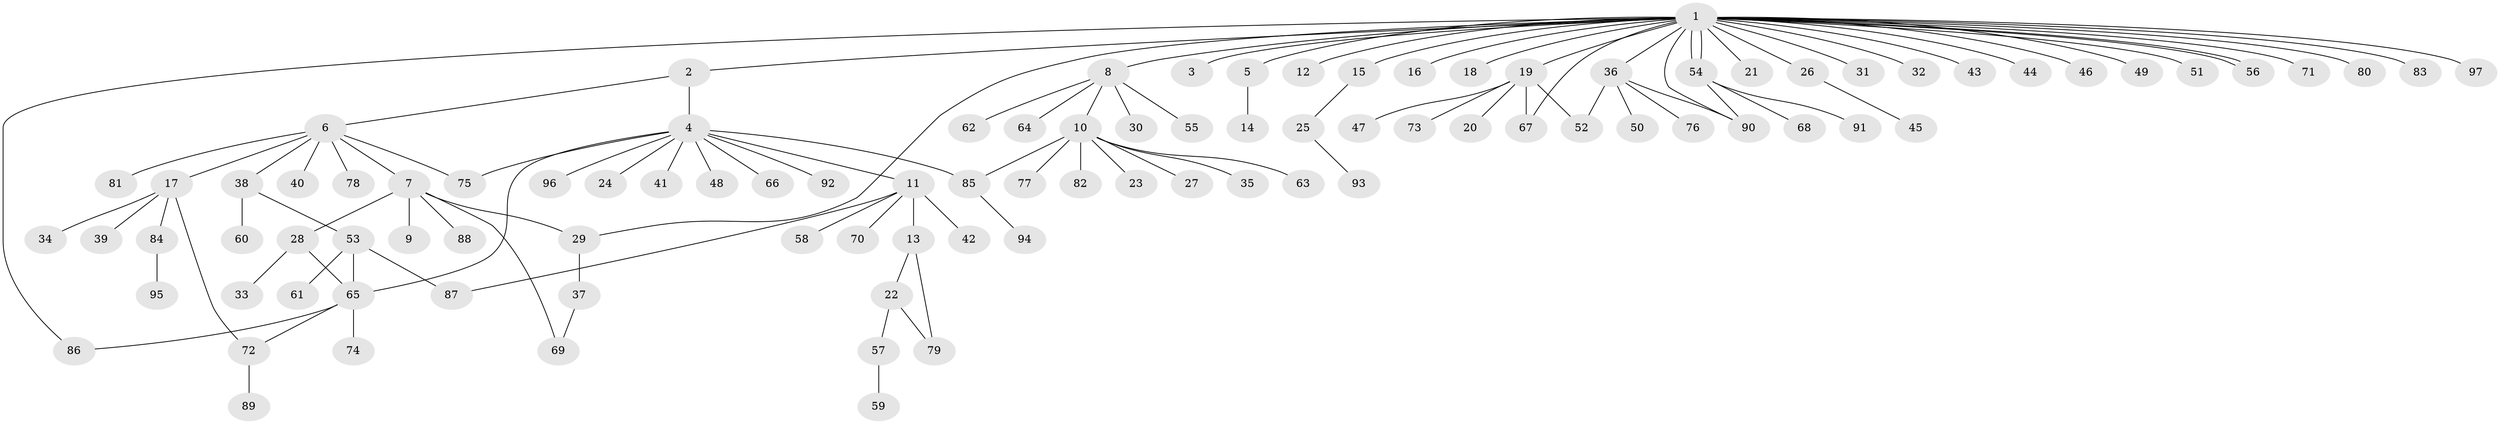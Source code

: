 // Generated by graph-tools (version 1.1) at 2025/26/03/09/25 03:26:04]
// undirected, 97 vertices, 112 edges
graph export_dot {
graph [start="1"]
  node [color=gray90,style=filled];
  1;
  2;
  3;
  4;
  5;
  6;
  7;
  8;
  9;
  10;
  11;
  12;
  13;
  14;
  15;
  16;
  17;
  18;
  19;
  20;
  21;
  22;
  23;
  24;
  25;
  26;
  27;
  28;
  29;
  30;
  31;
  32;
  33;
  34;
  35;
  36;
  37;
  38;
  39;
  40;
  41;
  42;
  43;
  44;
  45;
  46;
  47;
  48;
  49;
  50;
  51;
  52;
  53;
  54;
  55;
  56;
  57;
  58;
  59;
  60;
  61;
  62;
  63;
  64;
  65;
  66;
  67;
  68;
  69;
  70;
  71;
  72;
  73;
  74;
  75;
  76;
  77;
  78;
  79;
  80;
  81;
  82;
  83;
  84;
  85;
  86;
  87;
  88;
  89;
  90;
  91;
  92;
  93;
  94;
  95;
  96;
  97;
  1 -- 2;
  1 -- 3;
  1 -- 5;
  1 -- 8;
  1 -- 12;
  1 -- 15;
  1 -- 16;
  1 -- 18;
  1 -- 19;
  1 -- 21;
  1 -- 26;
  1 -- 29;
  1 -- 31;
  1 -- 32;
  1 -- 36;
  1 -- 43;
  1 -- 44;
  1 -- 46;
  1 -- 49;
  1 -- 51;
  1 -- 54;
  1 -- 54;
  1 -- 56;
  1 -- 56;
  1 -- 67;
  1 -- 71;
  1 -- 80;
  1 -- 83;
  1 -- 86;
  1 -- 90;
  1 -- 97;
  2 -- 4;
  2 -- 6;
  4 -- 11;
  4 -- 24;
  4 -- 41;
  4 -- 48;
  4 -- 65;
  4 -- 66;
  4 -- 75;
  4 -- 85;
  4 -- 92;
  4 -- 96;
  5 -- 14;
  6 -- 7;
  6 -- 17;
  6 -- 38;
  6 -- 40;
  6 -- 75;
  6 -- 78;
  6 -- 81;
  7 -- 9;
  7 -- 28;
  7 -- 29;
  7 -- 69;
  7 -- 88;
  8 -- 10;
  8 -- 30;
  8 -- 55;
  8 -- 62;
  8 -- 64;
  10 -- 23;
  10 -- 27;
  10 -- 35;
  10 -- 63;
  10 -- 77;
  10 -- 82;
  10 -- 85;
  11 -- 13;
  11 -- 42;
  11 -- 58;
  11 -- 70;
  11 -- 87;
  13 -- 22;
  13 -- 79;
  15 -- 25;
  17 -- 34;
  17 -- 39;
  17 -- 72;
  17 -- 84;
  19 -- 20;
  19 -- 47;
  19 -- 52;
  19 -- 67;
  19 -- 73;
  22 -- 57;
  22 -- 79;
  25 -- 93;
  26 -- 45;
  28 -- 33;
  28 -- 65;
  29 -- 37;
  36 -- 50;
  36 -- 52;
  36 -- 76;
  36 -- 90;
  37 -- 69;
  38 -- 53;
  38 -- 60;
  53 -- 61;
  53 -- 65;
  53 -- 87;
  54 -- 68;
  54 -- 90;
  54 -- 91;
  57 -- 59;
  65 -- 72;
  65 -- 74;
  65 -- 86;
  72 -- 89;
  84 -- 95;
  85 -- 94;
}
